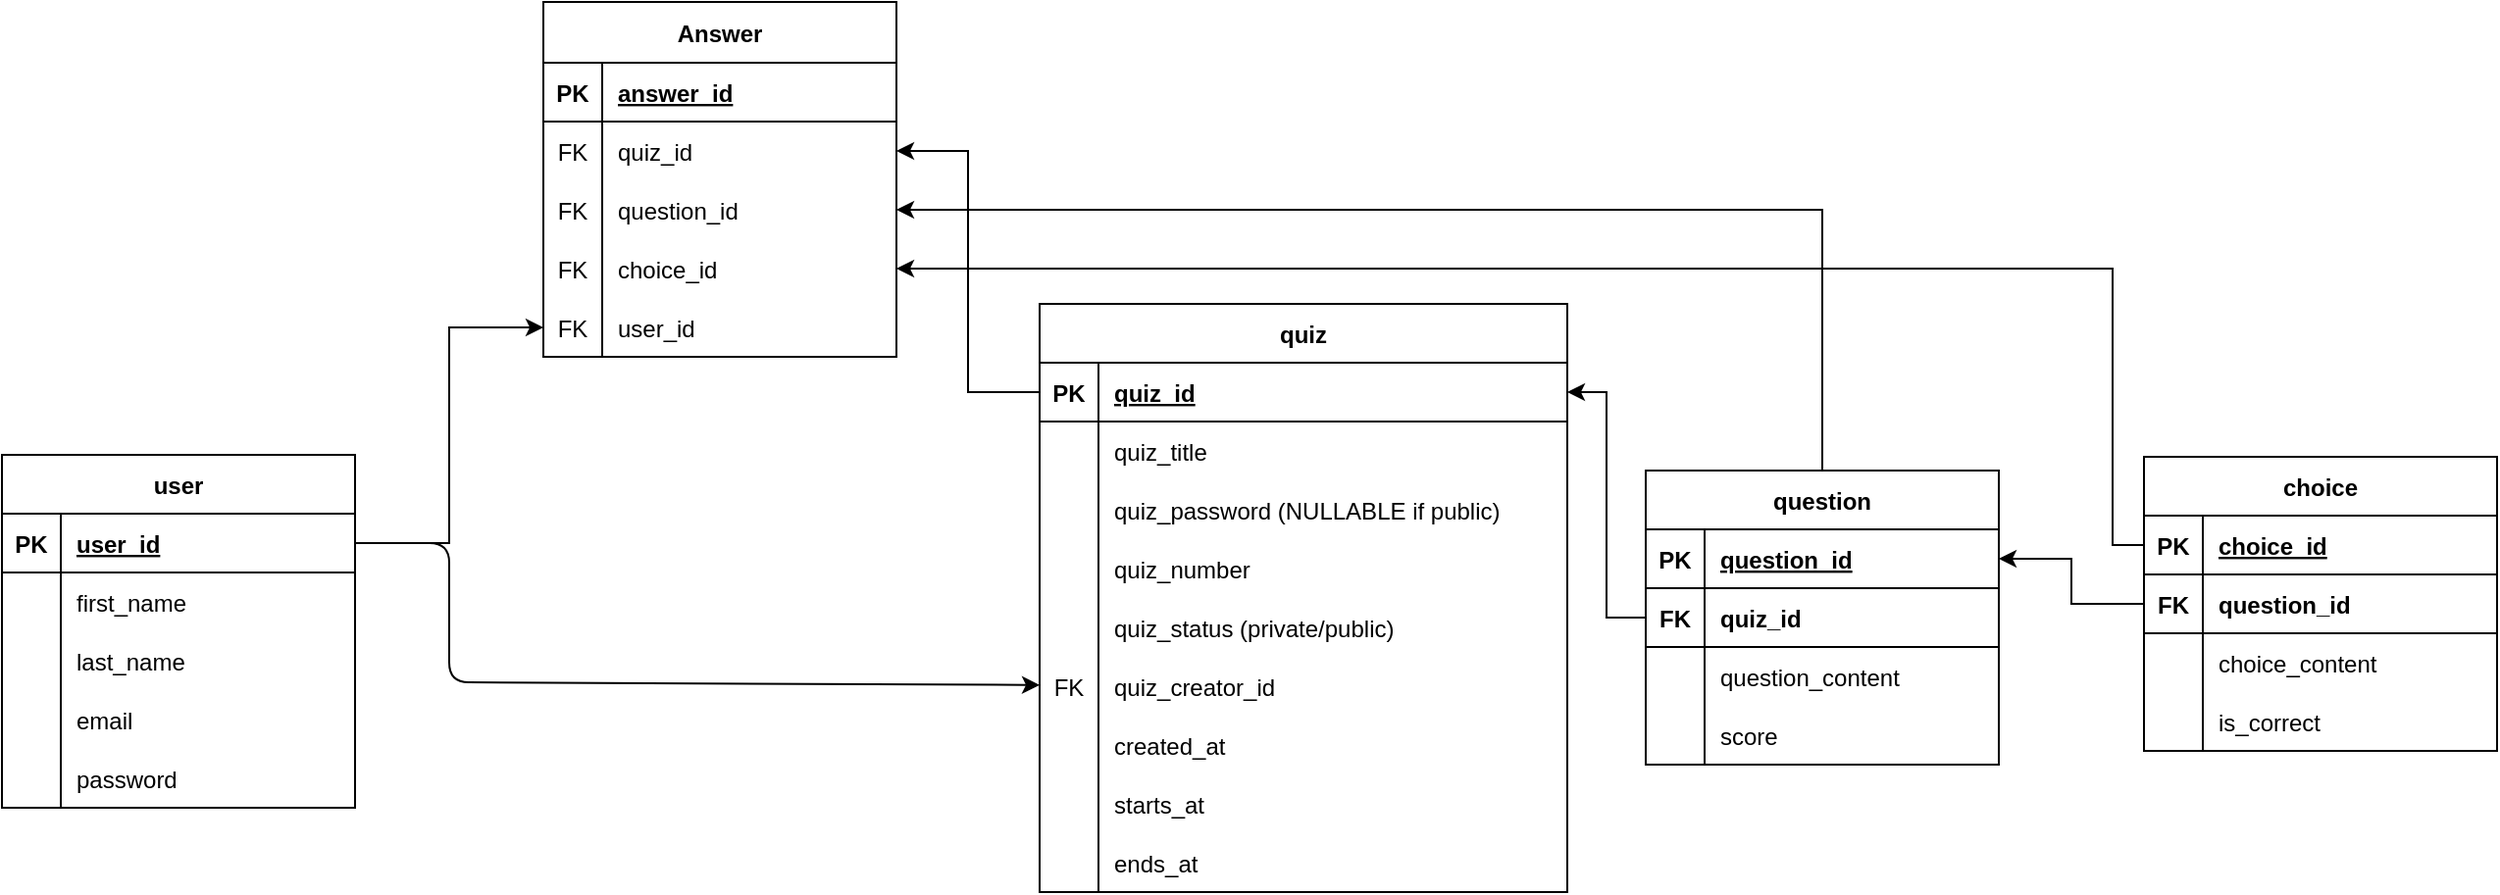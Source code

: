 <mxfile>
    <diagram name="Page-1" id="JsBLMtFnjnabPXZoHmEX">
        <mxGraphModel dx="1224" dy="604" grid="0" gridSize="10" guides="1" tooltips="1" connect="1" arrows="1" fold="1" page="0" pageScale="1" pageWidth="850" pageHeight="1100" math="0" shadow="0">
            <root>
                <mxCell id="0"/>
                <mxCell id="1" parent="0"/>
                <mxCell id="qhUdN6cUMEnjnXJX-V5U-1" value="user" style="shape=table;startSize=30;container=1;collapsible=1;childLayout=tableLayout;fixedRows=1;rowLines=0;fontStyle=1;align=center;resizeLast=1;" parent="1" vertex="1">
                    <mxGeometry x="-171" y="266" width="180" height="180" as="geometry"/>
                </mxCell>
                <mxCell id="qhUdN6cUMEnjnXJX-V5U-2" value="" style="shape=tableRow;horizontal=0;startSize=0;swimlaneHead=0;swimlaneBody=0;fillColor=none;collapsible=0;dropTarget=0;points=[[0,0.5],[1,0.5]];portConstraint=eastwest;top=0;left=0;right=0;bottom=1;" parent="qhUdN6cUMEnjnXJX-V5U-1" vertex="1">
                    <mxGeometry y="30" width="180" height="30" as="geometry"/>
                </mxCell>
                <mxCell id="qhUdN6cUMEnjnXJX-V5U-3" value="PK" style="shape=partialRectangle;connectable=0;fillColor=none;top=0;left=0;bottom=0;right=0;fontStyle=1;overflow=hidden;" parent="qhUdN6cUMEnjnXJX-V5U-2" vertex="1">
                    <mxGeometry width="30" height="30" as="geometry">
                        <mxRectangle width="30" height="30" as="alternateBounds"/>
                    </mxGeometry>
                </mxCell>
                <mxCell id="qhUdN6cUMEnjnXJX-V5U-4" value="user_id" style="shape=partialRectangle;connectable=0;fillColor=none;top=0;left=0;bottom=0;right=0;align=left;spacingLeft=6;fontStyle=5;overflow=hidden;" parent="qhUdN6cUMEnjnXJX-V5U-2" vertex="1">
                    <mxGeometry x="30" width="150" height="30" as="geometry">
                        <mxRectangle width="150" height="30" as="alternateBounds"/>
                    </mxGeometry>
                </mxCell>
                <mxCell id="qhUdN6cUMEnjnXJX-V5U-5" value="" style="shape=tableRow;horizontal=0;startSize=0;swimlaneHead=0;swimlaneBody=0;fillColor=none;collapsible=0;dropTarget=0;points=[[0,0.5],[1,0.5]];portConstraint=eastwest;top=0;left=0;right=0;bottom=0;" parent="qhUdN6cUMEnjnXJX-V5U-1" vertex="1">
                    <mxGeometry y="60" width="180" height="30" as="geometry"/>
                </mxCell>
                <mxCell id="qhUdN6cUMEnjnXJX-V5U-6" value="" style="shape=partialRectangle;connectable=0;fillColor=none;top=0;left=0;bottom=0;right=0;editable=1;overflow=hidden;" parent="qhUdN6cUMEnjnXJX-V5U-5" vertex="1">
                    <mxGeometry width="30" height="30" as="geometry">
                        <mxRectangle width="30" height="30" as="alternateBounds"/>
                    </mxGeometry>
                </mxCell>
                <mxCell id="qhUdN6cUMEnjnXJX-V5U-7" value="first_name" style="shape=partialRectangle;connectable=0;fillColor=none;top=0;left=0;bottom=0;right=0;align=left;spacingLeft=6;overflow=hidden;" parent="qhUdN6cUMEnjnXJX-V5U-5" vertex="1">
                    <mxGeometry x="30" width="150" height="30" as="geometry">
                        <mxRectangle width="150" height="30" as="alternateBounds"/>
                    </mxGeometry>
                </mxCell>
                <mxCell id="qhUdN6cUMEnjnXJX-V5U-8" value="" style="shape=tableRow;horizontal=0;startSize=0;swimlaneHead=0;swimlaneBody=0;fillColor=none;collapsible=0;dropTarget=0;points=[[0,0.5],[1,0.5]];portConstraint=eastwest;top=0;left=0;right=0;bottom=0;" parent="qhUdN6cUMEnjnXJX-V5U-1" vertex="1">
                    <mxGeometry y="90" width="180" height="30" as="geometry"/>
                </mxCell>
                <mxCell id="qhUdN6cUMEnjnXJX-V5U-9" value="" style="shape=partialRectangle;connectable=0;fillColor=none;top=0;left=0;bottom=0;right=0;editable=1;overflow=hidden;" parent="qhUdN6cUMEnjnXJX-V5U-8" vertex="1">
                    <mxGeometry width="30" height="30" as="geometry">
                        <mxRectangle width="30" height="30" as="alternateBounds"/>
                    </mxGeometry>
                </mxCell>
                <mxCell id="qhUdN6cUMEnjnXJX-V5U-10" value="last_name" style="shape=partialRectangle;connectable=0;fillColor=none;top=0;left=0;bottom=0;right=0;align=left;spacingLeft=6;overflow=hidden;" parent="qhUdN6cUMEnjnXJX-V5U-8" vertex="1">
                    <mxGeometry x="30" width="150" height="30" as="geometry">
                        <mxRectangle width="150" height="30" as="alternateBounds"/>
                    </mxGeometry>
                </mxCell>
                <mxCell id="qhUdN6cUMEnjnXJX-V5U-14" value="" style="shape=tableRow;horizontal=0;startSize=0;swimlaneHead=0;swimlaneBody=0;fillColor=none;collapsible=0;dropTarget=0;points=[[0,0.5],[1,0.5]];portConstraint=eastwest;top=0;left=0;right=0;bottom=0;" parent="qhUdN6cUMEnjnXJX-V5U-1" vertex="1">
                    <mxGeometry y="120" width="180" height="30" as="geometry"/>
                </mxCell>
                <mxCell id="qhUdN6cUMEnjnXJX-V5U-15" value="" style="shape=partialRectangle;connectable=0;fillColor=none;top=0;left=0;bottom=0;right=0;editable=1;overflow=hidden;" parent="qhUdN6cUMEnjnXJX-V5U-14" vertex="1">
                    <mxGeometry width="30" height="30" as="geometry">
                        <mxRectangle width="30" height="30" as="alternateBounds"/>
                    </mxGeometry>
                </mxCell>
                <mxCell id="qhUdN6cUMEnjnXJX-V5U-16" value="email" style="shape=partialRectangle;connectable=0;fillColor=none;top=0;left=0;bottom=0;right=0;align=left;spacingLeft=6;overflow=hidden;" parent="qhUdN6cUMEnjnXJX-V5U-14" vertex="1">
                    <mxGeometry x="30" width="150" height="30" as="geometry">
                        <mxRectangle width="150" height="30" as="alternateBounds"/>
                    </mxGeometry>
                </mxCell>
                <mxCell id="qhUdN6cUMEnjnXJX-V5U-17" value="" style="shape=tableRow;horizontal=0;startSize=0;swimlaneHead=0;swimlaneBody=0;fillColor=none;collapsible=0;dropTarget=0;points=[[0,0.5],[1,0.5]];portConstraint=eastwest;top=0;left=0;right=0;bottom=0;" parent="qhUdN6cUMEnjnXJX-V5U-1" vertex="1">
                    <mxGeometry y="150" width="180" height="30" as="geometry"/>
                </mxCell>
                <mxCell id="qhUdN6cUMEnjnXJX-V5U-18" value="" style="shape=partialRectangle;connectable=0;fillColor=none;top=0;left=0;bottom=0;right=0;editable=1;overflow=hidden;" parent="qhUdN6cUMEnjnXJX-V5U-17" vertex="1">
                    <mxGeometry width="30" height="30" as="geometry">
                        <mxRectangle width="30" height="30" as="alternateBounds"/>
                    </mxGeometry>
                </mxCell>
                <mxCell id="qhUdN6cUMEnjnXJX-V5U-19" value="password" style="shape=partialRectangle;connectable=0;fillColor=none;top=0;left=0;bottom=0;right=0;align=left;spacingLeft=6;overflow=hidden;" parent="qhUdN6cUMEnjnXJX-V5U-17" vertex="1">
                    <mxGeometry x="30" width="150" height="30" as="geometry">
                        <mxRectangle width="150" height="30" as="alternateBounds"/>
                    </mxGeometry>
                </mxCell>
                <mxCell id="qhUdN6cUMEnjnXJX-V5U-29" value="quiz" style="shape=table;startSize=30;container=1;collapsible=1;childLayout=tableLayout;fixedRows=1;rowLines=0;fontStyle=1;align=center;resizeLast=1;" parent="1" vertex="1">
                    <mxGeometry x="358" y="189" width="269" height="300" as="geometry"/>
                </mxCell>
                <mxCell id="qhUdN6cUMEnjnXJX-V5U-30" value="" style="shape=tableRow;horizontal=0;startSize=0;swimlaneHead=0;swimlaneBody=0;fillColor=none;collapsible=0;dropTarget=0;points=[[0,0.5],[1,0.5]];portConstraint=eastwest;top=0;left=0;right=0;bottom=1;" parent="qhUdN6cUMEnjnXJX-V5U-29" vertex="1">
                    <mxGeometry y="30" width="269" height="30" as="geometry"/>
                </mxCell>
                <mxCell id="qhUdN6cUMEnjnXJX-V5U-31" value="PK" style="shape=partialRectangle;connectable=0;fillColor=none;top=0;left=0;bottom=0;right=0;fontStyle=1;overflow=hidden;" parent="qhUdN6cUMEnjnXJX-V5U-30" vertex="1">
                    <mxGeometry width="30" height="30" as="geometry">
                        <mxRectangle width="30" height="30" as="alternateBounds"/>
                    </mxGeometry>
                </mxCell>
                <mxCell id="qhUdN6cUMEnjnXJX-V5U-32" value="quiz_id" style="shape=partialRectangle;connectable=0;fillColor=none;top=0;left=0;bottom=0;right=0;align=left;spacingLeft=6;fontStyle=5;overflow=hidden;" parent="qhUdN6cUMEnjnXJX-V5U-30" vertex="1">
                    <mxGeometry x="30" width="239" height="30" as="geometry">
                        <mxRectangle width="239" height="30" as="alternateBounds"/>
                    </mxGeometry>
                </mxCell>
                <mxCell id="qhUdN6cUMEnjnXJX-V5U-33" value="" style="shape=tableRow;horizontal=0;startSize=0;swimlaneHead=0;swimlaneBody=0;fillColor=none;collapsible=0;dropTarget=0;points=[[0,0.5],[1,0.5]];portConstraint=eastwest;top=0;left=0;right=0;bottom=0;" parent="qhUdN6cUMEnjnXJX-V5U-29" vertex="1">
                    <mxGeometry y="60" width="269" height="30" as="geometry"/>
                </mxCell>
                <mxCell id="qhUdN6cUMEnjnXJX-V5U-34" value="" style="shape=partialRectangle;connectable=0;fillColor=none;top=0;left=0;bottom=0;right=0;editable=1;overflow=hidden;" parent="qhUdN6cUMEnjnXJX-V5U-33" vertex="1">
                    <mxGeometry width="30" height="30" as="geometry">
                        <mxRectangle width="30" height="30" as="alternateBounds"/>
                    </mxGeometry>
                </mxCell>
                <mxCell id="qhUdN6cUMEnjnXJX-V5U-35" value="quiz_title" style="shape=partialRectangle;connectable=0;fillColor=none;top=0;left=0;bottom=0;right=0;align=left;spacingLeft=6;overflow=hidden;" parent="qhUdN6cUMEnjnXJX-V5U-33" vertex="1">
                    <mxGeometry x="30" width="239" height="30" as="geometry">
                        <mxRectangle width="239" height="30" as="alternateBounds"/>
                    </mxGeometry>
                </mxCell>
                <mxCell id="qhUdN6cUMEnjnXJX-V5U-36" value="" style="shape=tableRow;horizontal=0;startSize=0;swimlaneHead=0;swimlaneBody=0;fillColor=none;collapsible=0;dropTarget=0;points=[[0,0.5],[1,0.5]];portConstraint=eastwest;top=0;left=0;right=0;bottom=0;" parent="qhUdN6cUMEnjnXJX-V5U-29" vertex="1">
                    <mxGeometry y="90" width="269" height="30" as="geometry"/>
                </mxCell>
                <mxCell id="qhUdN6cUMEnjnXJX-V5U-37" value="" style="shape=partialRectangle;connectable=0;fillColor=none;top=0;left=0;bottom=0;right=0;editable=1;overflow=hidden;" parent="qhUdN6cUMEnjnXJX-V5U-36" vertex="1">
                    <mxGeometry width="30" height="30" as="geometry">
                        <mxRectangle width="30" height="30" as="alternateBounds"/>
                    </mxGeometry>
                </mxCell>
                <mxCell id="qhUdN6cUMEnjnXJX-V5U-38" value="quiz_password (NULLABLE if public)" style="shape=partialRectangle;connectable=0;fillColor=none;top=0;left=0;bottom=0;right=0;align=left;spacingLeft=6;overflow=hidden;" parent="qhUdN6cUMEnjnXJX-V5U-36" vertex="1">
                    <mxGeometry x="30" width="239" height="30" as="geometry">
                        <mxRectangle width="239" height="30" as="alternateBounds"/>
                    </mxGeometry>
                </mxCell>
                <mxCell id="qhUdN6cUMEnjnXJX-V5U-39" value="" style="shape=tableRow;horizontal=0;startSize=0;swimlaneHead=0;swimlaneBody=0;fillColor=none;collapsible=0;dropTarget=0;points=[[0,0.5],[1,0.5]];portConstraint=eastwest;top=0;left=0;right=0;bottom=0;" parent="qhUdN6cUMEnjnXJX-V5U-29" vertex="1">
                    <mxGeometry y="120" width="269" height="30" as="geometry"/>
                </mxCell>
                <mxCell id="qhUdN6cUMEnjnXJX-V5U-40" value="" style="shape=partialRectangle;connectable=0;fillColor=none;top=0;left=0;bottom=0;right=0;editable=1;overflow=hidden;" parent="qhUdN6cUMEnjnXJX-V5U-39" vertex="1">
                    <mxGeometry width="30" height="30" as="geometry">
                        <mxRectangle width="30" height="30" as="alternateBounds"/>
                    </mxGeometry>
                </mxCell>
                <mxCell id="qhUdN6cUMEnjnXJX-V5U-41" value="quiz_number" style="shape=partialRectangle;connectable=0;fillColor=none;top=0;left=0;bottom=0;right=0;align=left;spacingLeft=6;overflow=hidden;" parent="qhUdN6cUMEnjnXJX-V5U-39" vertex="1">
                    <mxGeometry x="30" width="239" height="30" as="geometry">
                        <mxRectangle width="239" height="30" as="alternateBounds"/>
                    </mxGeometry>
                </mxCell>
                <mxCell id="qhUdN6cUMEnjnXJX-V5U-42" value="" style="shape=tableRow;horizontal=0;startSize=0;swimlaneHead=0;swimlaneBody=0;fillColor=none;collapsible=0;dropTarget=0;points=[[0,0.5],[1,0.5]];portConstraint=eastwest;top=0;left=0;right=0;bottom=0;" parent="qhUdN6cUMEnjnXJX-V5U-29" vertex="1">
                    <mxGeometry y="150" width="269" height="30" as="geometry"/>
                </mxCell>
                <mxCell id="qhUdN6cUMEnjnXJX-V5U-43" value="" style="shape=partialRectangle;connectable=0;fillColor=none;top=0;left=0;bottom=0;right=0;editable=1;overflow=hidden;" parent="qhUdN6cUMEnjnXJX-V5U-42" vertex="1">
                    <mxGeometry width="30" height="30" as="geometry">
                        <mxRectangle width="30" height="30" as="alternateBounds"/>
                    </mxGeometry>
                </mxCell>
                <mxCell id="qhUdN6cUMEnjnXJX-V5U-44" value="quiz_status (private/public)" style="shape=partialRectangle;connectable=0;fillColor=none;top=0;left=0;bottom=0;right=0;align=left;spacingLeft=6;overflow=hidden;" parent="qhUdN6cUMEnjnXJX-V5U-42" vertex="1">
                    <mxGeometry x="30" width="239" height="30" as="geometry">
                        <mxRectangle width="239" height="30" as="alternateBounds"/>
                    </mxGeometry>
                </mxCell>
                <mxCell id="4" value="" style="shape=tableRow;horizontal=0;startSize=0;swimlaneHead=0;swimlaneBody=0;fillColor=none;collapsible=0;dropTarget=0;points=[[0,0.5],[1,0.5]];portConstraint=eastwest;top=0;left=0;right=0;bottom=0;" vertex="1" parent="qhUdN6cUMEnjnXJX-V5U-29">
                    <mxGeometry y="180" width="269" height="30" as="geometry"/>
                </mxCell>
                <mxCell id="5" value="FK" style="shape=partialRectangle;connectable=0;fillColor=none;top=0;left=0;bottom=0;right=0;editable=1;overflow=hidden;" vertex="1" parent="4">
                    <mxGeometry width="30" height="30" as="geometry">
                        <mxRectangle width="30" height="30" as="alternateBounds"/>
                    </mxGeometry>
                </mxCell>
                <mxCell id="6" value="quiz_creator_id" style="shape=partialRectangle;connectable=0;fillColor=none;top=0;left=0;bottom=0;right=0;align=left;spacingLeft=6;overflow=hidden;" vertex="1" parent="4">
                    <mxGeometry x="30" width="239" height="30" as="geometry">
                        <mxRectangle width="239" height="30" as="alternateBounds"/>
                    </mxGeometry>
                </mxCell>
                <mxCell id="qhUdN6cUMEnjnXJX-V5U-93" value="" style="shape=tableRow;horizontal=0;startSize=0;swimlaneHead=0;swimlaneBody=0;fillColor=none;collapsible=0;dropTarget=0;points=[[0,0.5],[1,0.5]];portConstraint=eastwest;top=0;left=0;right=0;bottom=0;" parent="qhUdN6cUMEnjnXJX-V5U-29" vertex="1">
                    <mxGeometry y="210" width="269" height="30" as="geometry"/>
                </mxCell>
                <mxCell id="qhUdN6cUMEnjnXJX-V5U-94" value="" style="shape=partialRectangle;connectable=0;fillColor=none;top=0;left=0;bottom=0;right=0;editable=1;overflow=hidden;" parent="qhUdN6cUMEnjnXJX-V5U-93" vertex="1">
                    <mxGeometry width="30" height="30" as="geometry">
                        <mxRectangle width="30" height="30" as="alternateBounds"/>
                    </mxGeometry>
                </mxCell>
                <mxCell id="qhUdN6cUMEnjnXJX-V5U-95" value="created_at" style="shape=partialRectangle;connectable=0;fillColor=none;top=0;left=0;bottom=0;right=0;align=left;spacingLeft=6;overflow=hidden;" parent="qhUdN6cUMEnjnXJX-V5U-93" vertex="1">
                    <mxGeometry x="30" width="239" height="30" as="geometry">
                        <mxRectangle width="239" height="30" as="alternateBounds"/>
                    </mxGeometry>
                </mxCell>
                <mxCell id="qhUdN6cUMEnjnXJX-V5U-97" value="" style="shape=tableRow;horizontal=0;startSize=0;swimlaneHead=0;swimlaneBody=0;fillColor=none;collapsible=0;dropTarget=0;points=[[0,0.5],[1,0.5]];portConstraint=eastwest;top=0;left=0;right=0;bottom=0;" parent="qhUdN6cUMEnjnXJX-V5U-29" vertex="1">
                    <mxGeometry y="240" width="269" height="30" as="geometry"/>
                </mxCell>
                <mxCell id="qhUdN6cUMEnjnXJX-V5U-98" value="" style="shape=partialRectangle;connectable=0;fillColor=none;top=0;left=0;bottom=0;right=0;editable=1;overflow=hidden;" parent="qhUdN6cUMEnjnXJX-V5U-97" vertex="1">
                    <mxGeometry width="30" height="30" as="geometry">
                        <mxRectangle width="30" height="30" as="alternateBounds"/>
                    </mxGeometry>
                </mxCell>
                <mxCell id="qhUdN6cUMEnjnXJX-V5U-99" value="starts_at" style="shape=partialRectangle;connectable=0;fillColor=none;top=0;left=0;bottom=0;right=0;align=left;spacingLeft=6;overflow=hidden;" parent="qhUdN6cUMEnjnXJX-V5U-97" vertex="1">
                    <mxGeometry x="30" width="239" height="30" as="geometry">
                        <mxRectangle width="239" height="30" as="alternateBounds"/>
                    </mxGeometry>
                </mxCell>
                <mxCell id="qhUdN6cUMEnjnXJX-V5U-100" value="" style="shape=tableRow;horizontal=0;startSize=0;swimlaneHead=0;swimlaneBody=0;fillColor=none;collapsible=0;dropTarget=0;points=[[0,0.5],[1,0.5]];portConstraint=eastwest;top=0;left=0;right=0;bottom=0;" parent="qhUdN6cUMEnjnXJX-V5U-29" vertex="1">
                    <mxGeometry y="270" width="269" height="30" as="geometry"/>
                </mxCell>
                <mxCell id="qhUdN6cUMEnjnXJX-V5U-101" value="" style="shape=partialRectangle;connectable=0;fillColor=none;top=0;left=0;bottom=0;right=0;editable=1;overflow=hidden;" parent="qhUdN6cUMEnjnXJX-V5U-100" vertex="1">
                    <mxGeometry width="30" height="30" as="geometry">
                        <mxRectangle width="30" height="30" as="alternateBounds"/>
                    </mxGeometry>
                </mxCell>
                <mxCell id="qhUdN6cUMEnjnXJX-V5U-102" value="ends_at" style="shape=partialRectangle;connectable=0;fillColor=none;top=0;left=0;bottom=0;right=0;align=left;spacingLeft=6;overflow=hidden;" parent="qhUdN6cUMEnjnXJX-V5U-100" vertex="1">
                    <mxGeometry x="30" width="239" height="30" as="geometry">
                        <mxRectangle width="239" height="30" as="alternateBounds"/>
                    </mxGeometry>
                </mxCell>
                <mxCell id="qhUdN6cUMEnjnXJX-V5U-148" style="edgeStyle=orthogonalEdgeStyle;rounded=0;orthogonalLoop=1;jettySize=auto;html=1;exitX=0.5;exitY=0;exitDx=0;exitDy=0;entryX=1;entryY=0.5;entryDx=0;entryDy=0;" parent="1" source="qhUdN6cUMEnjnXJX-V5U-48" target="qhUdN6cUMEnjnXJX-V5U-130" edge="1">
                    <mxGeometry relative="1" as="geometry"/>
                </mxCell>
                <mxCell id="qhUdN6cUMEnjnXJX-V5U-48" value="question" style="shape=table;startSize=30;container=1;collapsible=1;childLayout=tableLayout;fixedRows=1;rowLines=0;fontStyle=1;align=center;resizeLast=1;" parent="1" vertex="1">
                    <mxGeometry x="667" y="274" width="180" height="150" as="geometry"/>
                </mxCell>
                <mxCell id="qhUdN6cUMEnjnXJX-V5U-49" value="" style="shape=tableRow;horizontal=0;startSize=0;swimlaneHead=0;swimlaneBody=0;fillColor=none;collapsible=0;dropTarget=0;points=[[0,0.5],[1,0.5]];portConstraint=eastwest;top=0;left=0;right=0;bottom=1;" parent="qhUdN6cUMEnjnXJX-V5U-48" vertex="1">
                    <mxGeometry y="30" width="180" height="30" as="geometry"/>
                </mxCell>
                <mxCell id="qhUdN6cUMEnjnXJX-V5U-50" value="PK" style="shape=partialRectangle;connectable=0;fillColor=none;top=0;left=0;bottom=0;right=0;fontStyle=1;overflow=hidden;" parent="qhUdN6cUMEnjnXJX-V5U-49" vertex="1">
                    <mxGeometry width="30" height="30" as="geometry">
                        <mxRectangle width="30" height="30" as="alternateBounds"/>
                    </mxGeometry>
                </mxCell>
                <mxCell id="qhUdN6cUMEnjnXJX-V5U-51" value="question_id" style="shape=partialRectangle;connectable=0;fillColor=none;top=0;left=0;bottom=0;right=0;align=left;spacingLeft=6;fontStyle=5;overflow=hidden;" parent="qhUdN6cUMEnjnXJX-V5U-49" vertex="1">
                    <mxGeometry x="30" width="150" height="30" as="geometry">
                        <mxRectangle width="150" height="30" as="alternateBounds"/>
                    </mxGeometry>
                </mxCell>
                <mxCell id="qhUdN6cUMEnjnXJX-V5U-52" value="" style="shape=tableRow;horizontal=0;startSize=0;swimlaneHead=0;swimlaneBody=0;fillColor=none;collapsible=0;dropTarget=0;points=[[0,0.5],[1,0.5]];portConstraint=eastwest;top=0;left=0;right=0;bottom=1;" parent="qhUdN6cUMEnjnXJX-V5U-48" vertex="1">
                    <mxGeometry y="60" width="180" height="30" as="geometry"/>
                </mxCell>
                <mxCell id="qhUdN6cUMEnjnXJX-V5U-53" value="FK" style="shape=partialRectangle;connectable=0;fillColor=none;top=0;left=0;bottom=0;right=0;editable=1;overflow=hidden;fontStyle=1" parent="qhUdN6cUMEnjnXJX-V5U-52" vertex="1">
                    <mxGeometry width="30" height="30" as="geometry">
                        <mxRectangle width="30" height="30" as="alternateBounds"/>
                    </mxGeometry>
                </mxCell>
                <mxCell id="qhUdN6cUMEnjnXJX-V5U-54" value="quiz_id" style="shape=partialRectangle;connectable=0;fillColor=none;top=0;left=0;bottom=0;right=0;align=left;spacingLeft=6;overflow=hidden;fontStyle=1" parent="qhUdN6cUMEnjnXJX-V5U-52" vertex="1">
                    <mxGeometry x="30" width="150" height="30" as="geometry">
                        <mxRectangle width="150" height="30" as="alternateBounds"/>
                    </mxGeometry>
                </mxCell>
                <mxCell id="qhUdN6cUMEnjnXJX-V5U-55" value="" style="shape=tableRow;horizontal=0;startSize=0;swimlaneHead=0;swimlaneBody=0;fillColor=none;collapsible=0;dropTarget=0;points=[[0,0.5],[1,0.5]];portConstraint=eastwest;top=0;left=0;right=0;bottom=0;" parent="qhUdN6cUMEnjnXJX-V5U-48" vertex="1">
                    <mxGeometry y="90" width="180" height="30" as="geometry"/>
                </mxCell>
                <mxCell id="qhUdN6cUMEnjnXJX-V5U-56" value="" style="shape=partialRectangle;connectable=0;fillColor=none;top=0;left=0;bottom=0;right=0;editable=1;overflow=hidden;" parent="qhUdN6cUMEnjnXJX-V5U-55" vertex="1">
                    <mxGeometry width="30" height="30" as="geometry">
                        <mxRectangle width="30" height="30" as="alternateBounds"/>
                    </mxGeometry>
                </mxCell>
                <mxCell id="qhUdN6cUMEnjnXJX-V5U-57" value="question_content" style="shape=partialRectangle;connectable=0;fillColor=none;top=0;left=0;bottom=0;right=0;align=left;spacingLeft=6;overflow=hidden;" parent="qhUdN6cUMEnjnXJX-V5U-55" vertex="1">
                    <mxGeometry x="30" width="150" height="30" as="geometry">
                        <mxRectangle width="150" height="30" as="alternateBounds"/>
                    </mxGeometry>
                </mxCell>
                <mxCell id="qhUdN6cUMEnjnXJX-V5U-136" value="" style="shape=tableRow;horizontal=0;startSize=0;swimlaneHead=0;swimlaneBody=0;fillColor=none;collapsible=0;dropTarget=0;points=[[0,0.5],[1,0.5]];portConstraint=eastwest;top=0;left=0;right=0;bottom=0;" parent="qhUdN6cUMEnjnXJX-V5U-48" vertex="1">
                    <mxGeometry y="120" width="180" height="30" as="geometry"/>
                </mxCell>
                <mxCell id="qhUdN6cUMEnjnXJX-V5U-137" value="" style="shape=partialRectangle;connectable=0;fillColor=none;top=0;left=0;bottom=0;right=0;editable=1;overflow=hidden;" parent="qhUdN6cUMEnjnXJX-V5U-136" vertex="1">
                    <mxGeometry width="30" height="30" as="geometry">
                        <mxRectangle width="30" height="30" as="alternateBounds"/>
                    </mxGeometry>
                </mxCell>
                <mxCell id="qhUdN6cUMEnjnXJX-V5U-138" value="score" style="shape=partialRectangle;connectable=0;fillColor=none;top=0;left=0;bottom=0;right=0;align=left;spacingLeft=6;overflow=hidden;" parent="qhUdN6cUMEnjnXJX-V5U-136" vertex="1">
                    <mxGeometry x="30" width="150" height="30" as="geometry">
                        <mxRectangle width="150" height="30" as="alternateBounds"/>
                    </mxGeometry>
                </mxCell>
                <mxCell id="qhUdN6cUMEnjnXJX-V5U-61" value="choice" style="shape=table;startSize=30;container=1;collapsible=1;childLayout=tableLayout;fixedRows=1;rowLines=0;fontStyle=1;align=center;resizeLast=1;" parent="1" vertex="1">
                    <mxGeometry x="921" y="267" width="180" height="150" as="geometry"/>
                </mxCell>
                <mxCell id="qhUdN6cUMEnjnXJX-V5U-62" value="" style="shape=tableRow;horizontal=0;startSize=0;swimlaneHead=0;swimlaneBody=0;fillColor=none;collapsible=0;dropTarget=0;points=[[0,0.5],[1,0.5]];portConstraint=eastwest;top=0;left=0;right=0;bottom=1;" parent="qhUdN6cUMEnjnXJX-V5U-61" vertex="1">
                    <mxGeometry y="30" width="180" height="30" as="geometry"/>
                </mxCell>
                <mxCell id="qhUdN6cUMEnjnXJX-V5U-63" value="PK" style="shape=partialRectangle;connectable=0;fillColor=none;top=0;left=0;bottom=0;right=0;fontStyle=1;overflow=hidden;" parent="qhUdN6cUMEnjnXJX-V5U-62" vertex="1">
                    <mxGeometry width="30" height="30" as="geometry">
                        <mxRectangle width="30" height="30" as="alternateBounds"/>
                    </mxGeometry>
                </mxCell>
                <mxCell id="qhUdN6cUMEnjnXJX-V5U-64" value="choice_id" style="shape=partialRectangle;connectable=0;fillColor=none;top=0;left=0;bottom=0;right=0;align=left;spacingLeft=6;fontStyle=5;overflow=hidden;" parent="qhUdN6cUMEnjnXJX-V5U-62" vertex="1">
                    <mxGeometry x="30" width="150" height="30" as="geometry">
                        <mxRectangle width="150" height="30" as="alternateBounds"/>
                    </mxGeometry>
                </mxCell>
                <mxCell id="qhUdN6cUMEnjnXJX-V5U-65" value="" style="shape=tableRow;horizontal=0;startSize=0;swimlaneHead=0;swimlaneBody=0;fillColor=none;collapsible=0;dropTarget=0;points=[[0,0.5],[1,0.5]];portConstraint=eastwest;top=0;left=0;right=0;bottom=0;fontStyle=1" parent="qhUdN6cUMEnjnXJX-V5U-61" vertex="1">
                    <mxGeometry y="60" width="180" height="30" as="geometry"/>
                </mxCell>
                <mxCell id="qhUdN6cUMEnjnXJX-V5U-66" value="FK" style="shape=partialRectangle;connectable=0;fillColor=none;top=0;left=0;bottom=1;right=0;editable=1;overflow=hidden;fontStyle=1" parent="qhUdN6cUMEnjnXJX-V5U-65" vertex="1">
                    <mxGeometry width="30" height="30" as="geometry">
                        <mxRectangle width="30" height="30" as="alternateBounds"/>
                    </mxGeometry>
                </mxCell>
                <mxCell id="qhUdN6cUMEnjnXJX-V5U-67" value="question_id" style="shape=partialRectangle;connectable=0;fillColor=none;top=0;left=0;bottom=1;right=0;align=left;spacingLeft=6;overflow=hidden;fontStyle=1" parent="qhUdN6cUMEnjnXJX-V5U-65" vertex="1">
                    <mxGeometry x="30" width="150" height="30" as="geometry">
                        <mxRectangle width="150" height="30" as="alternateBounds"/>
                    </mxGeometry>
                </mxCell>
                <mxCell id="qhUdN6cUMEnjnXJX-V5U-74" value="" style="shape=tableRow;horizontal=0;startSize=0;swimlaneHead=0;swimlaneBody=0;fillColor=none;collapsible=0;dropTarget=0;points=[[0,0.5],[1,0.5]];portConstraint=eastwest;top=0;left=0;right=0;bottom=0;" parent="qhUdN6cUMEnjnXJX-V5U-61" vertex="1">
                    <mxGeometry y="90" width="180" height="30" as="geometry"/>
                </mxCell>
                <mxCell id="qhUdN6cUMEnjnXJX-V5U-75" value="" style="shape=partialRectangle;connectable=0;fillColor=none;top=0;left=0;bottom=0;right=0;editable=1;overflow=hidden;" parent="qhUdN6cUMEnjnXJX-V5U-74" vertex="1">
                    <mxGeometry width="30" height="30" as="geometry">
                        <mxRectangle width="30" height="30" as="alternateBounds"/>
                    </mxGeometry>
                </mxCell>
                <mxCell id="qhUdN6cUMEnjnXJX-V5U-76" value="choice_content" style="shape=partialRectangle;connectable=0;fillColor=none;top=0;left=0;bottom=0;right=0;align=left;spacingLeft=6;overflow=hidden;" parent="qhUdN6cUMEnjnXJX-V5U-74" vertex="1">
                    <mxGeometry x="30" width="150" height="30" as="geometry">
                        <mxRectangle width="150" height="30" as="alternateBounds"/>
                    </mxGeometry>
                </mxCell>
                <mxCell id="qhUdN6cUMEnjnXJX-V5U-107" value="" style="shape=tableRow;horizontal=0;startSize=0;swimlaneHead=0;swimlaneBody=0;fillColor=none;collapsible=0;dropTarget=0;points=[[0,0.5],[1,0.5]];portConstraint=eastwest;top=0;left=0;right=0;bottom=0;" parent="qhUdN6cUMEnjnXJX-V5U-61" vertex="1">
                    <mxGeometry y="120" width="180" height="30" as="geometry"/>
                </mxCell>
                <mxCell id="qhUdN6cUMEnjnXJX-V5U-108" value="" style="shape=partialRectangle;connectable=0;fillColor=none;top=0;left=0;bottom=0;right=0;editable=1;overflow=hidden;" parent="qhUdN6cUMEnjnXJX-V5U-107" vertex="1">
                    <mxGeometry width="30" height="30" as="geometry">
                        <mxRectangle width="30" height="30" as="alternateBounds"/>
                    </mxGeometry>
                </mxCell>
                <mxCell id="qhUdN6cUMEnjnXJX-V5U-109" value="is_correct" style="shape=partialRectangle;connectable=0;fillColor=none;top=0;left=0;bottom=0;right=0;align=left;spacingLeft=6;overflow=hidden;" parent="qhUdN6cUMEnjnXJX-V5U-107" vertex="1">
                    <mxGeometry x="30" width="150" height="30" as="geometry">
                        <mxRectangle width="150" height="30" as="alternateBounds"/>
                    </mxGeometry>
                </mxCell>
                <mxCell id="qhUdN6cUMEnjnXJX-V5U-123" value="Answer" style="shape=table;startSize=31;container=1;collapsible=1;childLayout=tableLayout;fixedRows=1;rowLines=0;fontStyle=1;align=center;resizeLast=1;" parent="1" vertex="1">
                    <mxGeometry x="105" y="35" width="180" height="181" as="geometry"/>
                </mxCell>
                <mxCell id="qhUdN6cUMEnjnXJX-V5U-124" value="" style="shape=tableRow;horizontal=0;startSize=0;swimlaneHead=0;swimlaneBody=0;fillColor=none;collapsible=0;dropTarget=0;points=[[0,0.5],[1,0.5]];portConstraint=eastwest;top=0;left=0;right=0;bottom=1;" parent="qhUdN6cUMEnjnXJX-V5U-123" vertex="1">
                    <mxGeometry y="31" width="180" height="30" as="geometry"/>
                </mxCell>
                <mxCell id="qhUdN6cUMEnjnXJX-V5U-125" value="PK" style="shape=partialRectangle;connectable=0;fillColor=none;top=0;left=0;bottom=0;right=0;fontStyle=1;overflow=hidden;" parent="qhUdN6cUMEnjnXJX-V5U-124" vertex="1">
                    <mxGeometry width="30" height="30" as="geometry">
                        <mxRectangle width="30" height="30" as="alternateBounds"/>
                    </mxGeometry>
                </mxCell>
                <mxCell id="qhUdN6cUMEnjnXJX-V5U-126" value="answer_id" style="shape=partialRectangle;connectable=0;fillColor=none;top=0;left=0;bottom=0;right=0;align=left;spacingLeft=6;fontStyle=5;overflow=hidden;" parent="qhUdN6cUMEnjnXJX-V5U-124" vertex="1">
                    <mxGeometry x="30" width="150" height="30" as="geometry">
                        <mxRectangle width="150" height="30" as="alternateBounds"/>
                    </mxGeometry>
                </mxCell>
                <mxCell id="qhUdN6cUMEnjnXJX-V5U-127" value="" style="shape=tableRow;horizontal=0;startSize=0;swimlaneHead=0;swimlaneBody=0;fillColor=none;collapsible=0;dropTarget=0;points=[[0,0.5],[1,0.5]];portConstraint=eastwest;top=0;left=0;right=0;bottom=0;" parent="qhUdN6cUMEnjnXJX-V5U-123" vertex="1">
                    <mxGeometry y="61" width="180" height="30" as="geometry"/>
                </mxCell>
                <mxCell id="qhUdN6cUMEnjnXJX-V5U-128" value="FK" style="shape=partialRectangle;connectable=0;fillColor=none;top=0;left=0;bottom=0;right=0;editable=1;overflow=hidden;" parent="qhUdN6cUMEnjnXJX-V5U-127" vertex="1">
                    <mxGeometry width="30" height="30" as="geometry">
                        <mxRectangle width="30" height="30" as="alternateBounds"/>
                    </mxGeometry>
                </mxCell>
                <mxCell id="qhUdN6cUMEnjnXJX-V5U-129" value="quiz_id" style="shape=partialRectangle;connectable=0;fillColor=none;top=0;left=0;bottom=0;right=0;align=left;spacingLeft=6;overflow=hidden;" parent="qhUdN6cUMEnjnXJX-V5U-127" vertex="1">
                    <mxGeometry x="30" width="150" height="30" as="geometry">
                        <mxRectangle width="150" height="30" as="alternateBounds"/>
                    </mxGeometry>
                </mxCell>
                <mxCell id="qhUdN6cUMEnjnXJX-V5U-130" value="" style="shape=tableRow;horizontal=0;startSize=0;swimlaneHead=0;swimlaneBody=0;fillColor=none;collapsible=0;dropTarget=0;points=[[0,0.5],[1,0.5]];portConstraint=eastwest;top=0;left=0;right=0;bottom=0;" parent="qhUdN6cUMEnjnXJX-V5U-123" vertex="1">
                    <mxGeometry y="91" width="180" height="30" as="geometry"/>
                </mxCell>
                <mxCell id="qhUdN6cUMEnjnXJX-V5U-131" value="FK" style="shape=partialRectangle;connectable=0;fillColor=none;top=0;left=0;bottom=0;right=0;editable=1;overflow=hidden;" parent="qhUdN6cUMEnjnXJX-V5U-130" vertex="1">
                    <mxGeometry width="30" height="30" as="geometry">
                        <mxRectangle width="30" height="30" as="alternateBounds"/>
                    </mxGeometry>
                </mxCell>
                <mxCell id="qhUdN6cUMEnjnXJX-V5U-132" value="question_id" style="shape=partialRectangle;connectable=0;fillColor=none;top=0;left=0;bottom=0;right=0;align=left;spacingLeft=6;overflow=hidden;" parent="qhUdN6cUMEnjnXJX-V5U-130" vertex="1">
                    <mxGeometry x="30" width="150" height="30" as="geometry">
                        <mxRectangle width="150" height="30" as="alternateBounds"/>
                    </mxGeometry>
                </mxCell>
                <mxCell id="qhUdN6cUMEnjnXJX-V5U-133" value="" style="shape=tableRow;horizontal=0;startSize=0;swimlaneHead=0;swimlaneBody=0;fillColor=none;collapsible=0;dropTarget=0;points=[[0,0.5],[1,0.5]];portConstraint=eastwest;top=0;left=0;right=0;bottom=0;" parent="qhUdN6cUMEnjnXJX-V5U-123" vertex="1">
                    <mxGeometry y="121" width="180" height="30" as="geometry"/>
                </mxCell>
                <mxCell id="qhUdN6cUMEnjnXJX-V5U-134" value="FK" style="shape=partialRectangle;connectable=0;fillColor=none;top=0;left=0;bottom=0;right=0;editable=1;overflow=hidden;" parent="qhUdN6cUMEnjnXJX-V5U-133" vertex="1">
                    <mxGeometry width="30" height="30" as="geometry">
                        <mxRectangle width="30" height="30" as="alternateBounds"/>
                    </mxGeometry>
                </mxCell>
                <mxCell id="qhUdN6cUMEnjnXJX-V5U-135" value="choice_id" style="shape=partialRectangle;connectable=0;fillColor=none;top=0;left=0;bottom=0;right=0;align=left;spacingLeft=6;overflow=hidden;" parent="qhUdN6cUMEnjnXJX-V5U-133" vertex="1">
                    <mxGeometry x="30" width="150" height="30" as="geometry">
                        <mxRectangle width="150" height="30" as="alternateBounds"/>
                    </mxGeometry>
                </mxCell>
                <mxCell id="qhUdN6cUMEnjnXJX-V5U-139" value="" style="shape=tableRow;horizontal=0;startSize=0;swimlaneHead=0;swimlaneBody=0;fillColor=none;collapsible=0;dropTarget=0;points=[[0,0.5],[1,0.5]];portConstraint=eastwest;top=0;left=0;right=0;bottom=0;" parent="qhUdN6cUMEnjnXJX-V5U-123" vertex="1">
                    <mxGeometry y="151" width="180" height="30" as="geometry"/>
                </mxCell>
                <mxCell id="qhUdN6cUMEnjnXJX-V5U-140" value="FK" style="shape=partialRectangle;connectable=0;fillColor=none;top=0;left=0;bottom=0;right=0;editable=1;overflow=hidden;" parent="qhUdN6cUMEnjnXJX-V5U-139" vertex="1">
                    <mxGeometry width="30" height="30" as="geometry">
                        <mxRectangle width="30" height="30" as="alternateBounds"/>
                    </mxGeometry>
                </mxCell>
                <mxCell id="qhUdN6cUMEnjnXJX-V5U-141" value="user_id" style="shape=partialRectangle;connectable=0;fillColor=none;top=0;left=0;bottom=0;right=0;align=left;spacingLeft=6;overflow=hidden;" parent="qhUdN6cUMEnjnXJX-V5U-139" vertex="1">
                    <mxGeometry x="30" width="150" height="30" as="geometry">
                        <mxRectangle width="150" height="30" as="alternateBounds"/>
                    </mxGeometry>
                </mxCell>
                <mxCell id="qhUdN6cUMEnjnXJX-V5U-149" style="edgeStyle=orthogonalEdgeStyle;rounded=0;orthogonalLoop=1;jettySize=auto;html=1;exitX=0;exitY=0.5;exitDx=0;exitDy=0;entryX=1;entryY=0.5;entryDx=0;entryDy=0;" parent="1" source="qhUdN6cUMEnjnXJX-V5U-30" target="qhUdN6cUMEnjnXJX-V5U-127" edge="1">
                    <mxGeometry relative="1" as="geometry"/>
                </mxCell>
                <mxCell id="qhUdN6cUMEnjnXJX-V5U-150" style="edgeStyle=orthogonalEdgeStyle;rounded=0;orthogonalLoop=1;jettySize=auto;html=1;exitX=0;exitY=0.5;exitDx=0;exitDy=0;entryX=1;entryY=0.5;entryDx=0;entryDy=0;" parent="1" source="qhUdN6cUMEnjnXJX-V5U-65" target="qhUdN6cUMEnjnXJX-V5U-49" edge="1">
                    <mxGeometry relative="1" as="geometry"/>
                </mxCell>
                <mxCell id="qhUdN6cUMEnjnXJX-V5U-151" style="edgeStyle=orthogonalEdgeStyle;rounded=0;orthogonalLoop=1;jettySize=auto;html=1;exitX=0;exitY=0.5;exitDx=0;exitDy=0;entryX=1;entryY=0.5;entryDx=0;entryDy=0;" parent="1" source="qhUdN6cUMEnjnXJX-V5U-52" target="qhUdN6cUMEnjnXJX-V5U-30" edge="1">
                    <mxGeometry relative="1" as="geometry"/>
                </mxCell>
                <mxCell id="qhUdN6cUMEnjnXJX-V5U-152" style="edgeStyle=orthogonalEdgeStyle;rounded=0;orthogonalLoop=1;jettySize=auto;html=1;exitX=0;exitY=0.5;exitDx=0;exitDy=0;entryX=1;entryY=0.5;entryDx=0;entryDy=0;" parent="1" source="qhUdN6cUMEnjnXJX-V5U-62" target="qhUdN6cUMEnjnXJX-V5U-133" edge="1">
                    <mxGeometry relative="1" as="geometry">
                        <Array as="points">
                            <mxPoint x="905" y="312"/>
                            <mxPoint x="905" y="171"/>
                        </Array>
                    </mxGeometry>
                </mxCell>
                <mxCell id="qhUdN6cUMEnjnXJX-V5U-153" style="edgeStyle=orthogonalEdgeStyle;rounded=0;orthogonalLoop=1;jettySize=auto;html=1;exitX=1;exitY=0.5;exitDx=0;exitDy=0;entryX=0;entryY=0.5;entryDx=0;entryDy=0;" parent="1" source="qhUdN6cUMEnjnXJX-V5U-2" target="qhUdN6cUMEnjnXJX-V5U-139" edge="1">
                    <mxGeometry relative="1" as="geometry"/>
                </mxCell>
                <mxCell id="8" style="edgeStyle=none;html=1;exitX=1;exitY=0.5;exitDx=0;exitDy=0;" edge="1" parent="1" source="qhUdN6cUMEnjnXJX-V5U-2" target="4">
                    <mxGeometry relative="1" as="geometry">
                        <Array as="points">
                            <mxPoint x="57" y="311"/>
                            <mxPoint x="57" y="382"/>
                        </Array>
                    </mxGeometry>
                </mxCell>
            </root>
        </mxGraphModel>
    </diagram>
</mxfile>